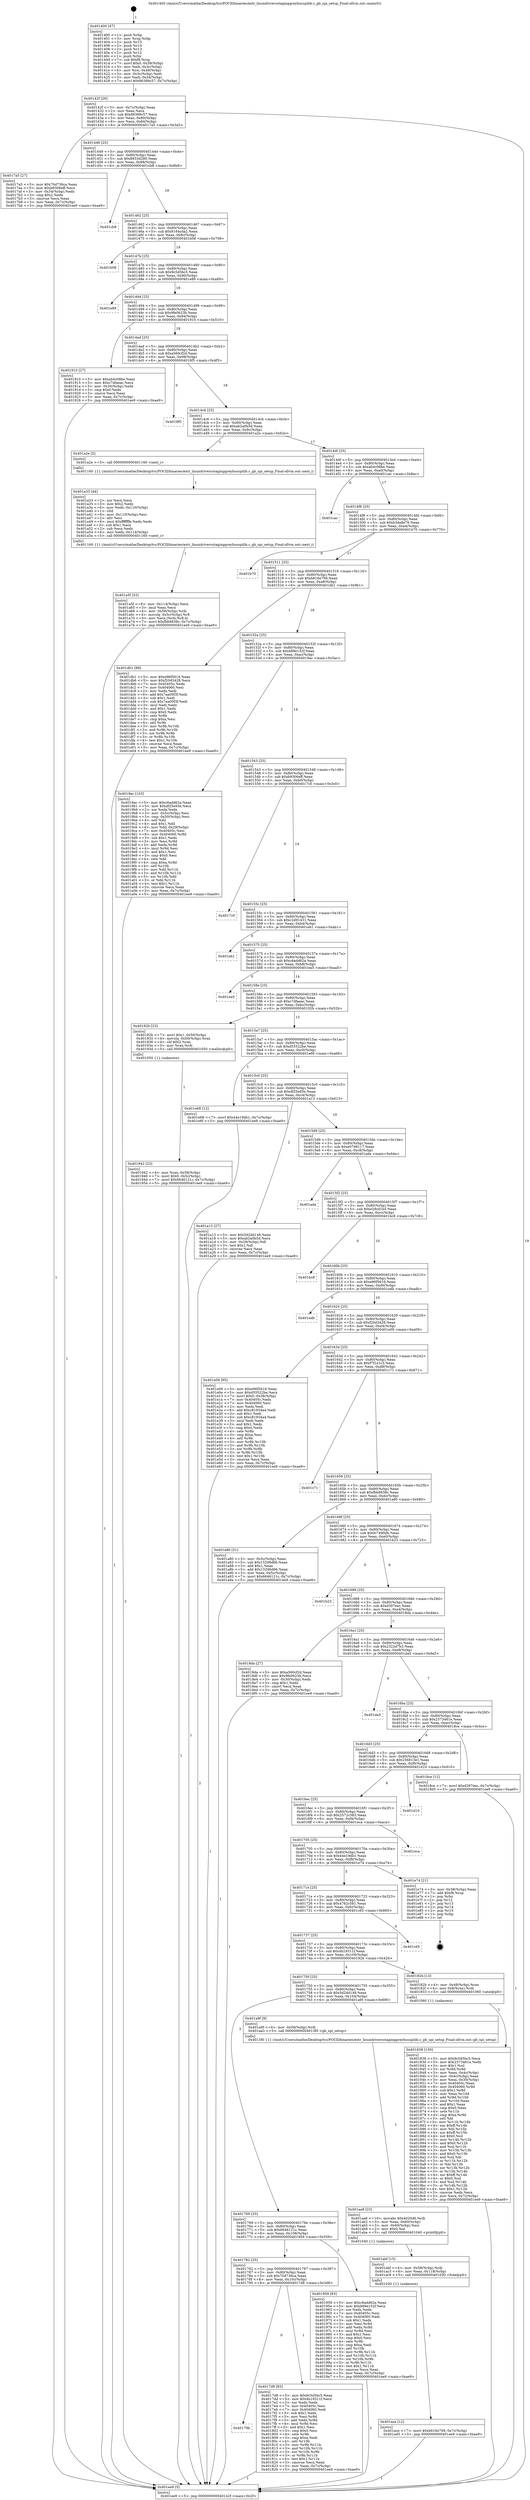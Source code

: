 digraph "0x401400" {
  label = "0x401400 (/mnt/c/Users/mathe/Desktop/tcc/POCII/binaries/extr_linuxdriversstaginggreybusspilib.c_gb_spi_setup_Final-ollvm.out::main(0))"
  labelloc = "t"
  node[shape=record]

  Entry [label="",width=0.3,height=0.3,shape=circle,fillcolor=black,style=filled]
  "0x40142f" [label="{
     0x40142f [26]\l
     | [instrs]\l
     &nbsp;&nbsp;0x40142f \<+3\>: mov -0x7c(%rbp),%eax\l
     &nbsp;&nbsp;0x401432 \<+2\>: mov %eax,%ecx\l
     &nbsp;&nbsp;0x401434 \<+6\>: sub $0x86389c57,%ecx\l
     &nbsp;&nbsp;0x40143a \<+3\>: mov %eax,-0x80(%rbp)\l
     &nbsp;&nbsp;0x40143d \<+6\>: mov %ecx,-0x84(%rbp)\l
     &nbsp;&nbsp;0x401443 \<+6\>: je 00000000004017a5 \<main+0x3a5\>\l
  }"]
  "0x4017a5" [label="{
     0x4017a5 [27]\l
     | [instrs]\l
     &nbsp;&nbsp;0x4017a5 \<+5\>: mov $0x70d736ca,%eax\l
     &nbsp;&nbsp;0x4017aa \<+5\>: mov $0xb9306eff,%ecx\l
     &nbsp;&nbsp;0x4017af \<+3\>: mov -0x34(%rbp),%edx\l
     &nbsp;&nbsp;0x4017b2 \<+3\>: cmp $0x2,%edx\l
     &nbsp;&nbsp;0x4017b5 \<+3\>: cmovne %ecx,%eax\l
     &nbsp;&nbsp;0x4017b8 \<+3\>: mov %eax,-0x7c(%rbp)\l
     &nbsp;&nbsp;0x4017bb \<+5\>: jmp 0000000000401ee9 \<main+0xae9\>\l
  }"]
  "0x401449" [label="{
     0x401449 [25]\l
     | [instrs]\l
     &nbsp;&nbsp;0x401449 \<+5\>: jmp 000000000040144e \<main+0x4e\>\l
     &nbsp;&nbsp;0x40144e \<+3\>: mov -0x80(%rbp),%eax\l
     &nbsp;&nbsp;0x401451 \<+5\>: sub $0x8933d280,%eax\l
     &nbsp;&nbsp;0x401456 \<+6\>: mov %eax,-0x88(%rbp)\l
     &nbsp;&nbsp;0x40145c \<+6\>: je 0000000000401cb8 \<main+0x8b8\>\l
  }"]
  "0x401ee9" [label="{
     0x401ee9 [5]\l
     | [instrs]\l
     &nbsp;&nbsp;0x401ee9 \<+5\>: jmp 000000000040142f \<main+0x2f\>\l
  }"]
  "0x401400" [label="{
     0x401400 [47]\l
     | [instrs]\l
     &nbsp;&nbsp;0x401400 \<+1\>: push %rbp\l
     &nbsp;&nbsp;0x401401 \<+3\>: mov %rsp,%rbp\l
     &nbsp;&nbsp;0x401404 \<+2\>: push %r15\l
     &nbsp;&nbsp;0x401406 \<+2\>: push %r14\l
     &nbsp;&nbsp;0x401408 \<+2\>: push %r13\l
     &nbsp;&nbsp;0x40140a \<+2\>: push %r12\l
     &nbsp;&nbsp;0x40140c \<+1\>: push %rbx\l
     &nbsp;&nbsp;0x40140d \<+7\>: sub $0xf8,%rsp\l
     &nbsp;&nbsp;0x401414 \<+7\>: movl $0x0,-0x38(%rbp)\l
     &nbsp;&nbsp;0x40141b \<+3\>: mov %edi,-0x3c(%rbp)\l
     &nbsp;&nbsp;0x40141e \<+4\>: mov %rsi,-0x48(%rbp)\l
     &nbsp;&nbsp;0x401422 \<+3\>: mov -0x3c(%rbp),%edi\l
     &nbsp;&nbsp;0x401425 \<+3\>: mov %edi,-0x34(%rbp)\l
     &nbsp;&nbsp;0x401428 \<+7\>: movl $0x86389c57,-0x7c(%rbp)\l
  }"]
  Exit [label="",width=0.3,height=0.3,shape=circle,fillcolor=black,style=filled,peripheries=2]
  "0x401cb8" [label="{
     0x401cb8\l
  }", style=dashed]
  "0x401462" [label="{
     0x401462 [25]\l
     | [instrs]\l
     &nbsp;&nbsp;0x401462 \<+5\>: jmp 0000000000401467 \<main+0x67\>\l
     &nbsp;&nbsp;0x401467 \<+3\>: mov -0x80(%rbp),%eax\l
     &nbsp;&nbsp;0x40146a \<+5\>: sub $0x9164cda2,%eax\l
     &nbsp;&nbsp;0x40146f \<+6\>: mov %eax,-0x8c(%rbp)\l
     &nbsp;&nbsp;0x401475 \<+6\>: je 0000000000401b08 \<main+0x708\>\l
  }"]
  "0x401ace" [label="{
     0x401ace [12]\l
     | [instrs]\l
     &nbsp;&nbsp;0x401ace \<+7\>: movl $0xb616e799,-0x7c(%rbp)\l
     &nbsp;&nbsp;0x401ad5 \<+5\>: jmp 0000000000401ee9 \<main+0xae9\>\l
  }"]
  "0x401b08" [label="{
     0x401b08\l
  }", style=dashed]
  "0x40147b" [label="{
     0x40147b [25]\l
     | [instrs]\l
     &nbsp;&nbsp;0x40147b \<+5\>: jmp 0000000000401480 \<main+0x80\>\l
     &nbsp;&nbsp;0x401480 \<+3\>: mov -0x80(%rbp),%eax\l
     &nbsp;&nbsp;0x401483 \<+5\>: sub $0x9c5d5bc5,%eax\l
     &nbsp;&nbsp;0x401488 \<+6\>: mov %eax,-0x90(%rbp)\l
     &nbsp;&nbsp;0x40148e \<+6\>: je 0000000000401e89 \<main+0xa89\>\l
  }"]
  "0x401abf" [label="{
     0x401abf [15]\l
     | [instrs]\l
     &nbsp;&nbsp;0x401abf \<+4\>: mov -0x58(%rbp),%rdi\l
     &nbsp;&nbsp;0x401ac3 \<+6\>: mov %eax,-0x118(%rbp)\l
     &nbsp;&nbsp;0x401ac9 \<+5\>: call 0000000000401030 \<free@plt\>\l
     | [calls]\l
     &nbsp;&nbsp;0x401030 \{1\} (unknown)\l
  }"]
  "0x401e89" [label="{
     0x401e89\l
  }", style=dashed]
  "0x401494" [label="{
     0x401494 [25]\l
     | [instrs]\l
     &nbsp;&nbsp;0x401494 \<+5\>: jmp 0000000000401499 \<main+0x99\>\l
     &nbsp;&nbsp;0x401499 \<+3\>: mov -0x80(%rbp),%eax\l
     &nbsp;&nbsp;0x40149c \<+5\>: sub $0x9fe0623b,%eax\l
     &nbsp;&nbsp;0x4014a1 \<+6\>: mov %eax,-0x94(%rbp)\l
     &nbsp;&nbsp;0x4014a7 \<+6\>: je 0000000000401910 \<main+0x510\>\l
  }"]
  "0x401aa8" [label="{
     0x401aa8 [23]\l
     | [instrs]\l
     &nbsp;&nbsp;0x401aa8 \<+10\>: movabs $0x4020d6,%rdi\l
     &nbsp;&nbsp;0x401ab2 \<+3\>: mov %eax,-0x60(%rbp)\l
     &nbsp;&nbsp;0x401ab5 \<+3\>: mov -0x60(%rbp),%esi\l
     &nbsp;&nbsp;0x401ab8 \<+2\>: mov $0x0,%al\l
     &nbsp;&nbsp;0x401aba \<+5\>: call 0000000000401040 \<printf@plt\>\l
     | [calls]\l
     &nbsp;&nbsp;0x401040 \{1\} (unknown)\l
  }"]
  "0x401910" [label="{
     0x401910 [27]\l
     | [instrs]\l
     &nbsp;&nbsp;0x401910 \<+5\>: mov $0xab4c08be,%eax\l
     &nbsp;&nbsp;0x401915 \<+5\>: mov $0xc7dfaeac,%ecx\l
     &nbsp;&nbsp;0x40191a \<+3\>: mov -0x30(%rbp),%edx\l
     &nbsp;&nbsp;0x40191d \<+3\>: cmp $0x0,%edx\l
     &nbsp;&nbsp;0x401920 \<+3\>: cmove %ecx,%eax\l
     &nbsp;&nbsp;0x401923 \<+3\>: mov %eax,-0x7c(%rbp)\l
     &nbsp;&nbsp;0x401926 \<+5\>: jmp 0000000000401ee9 \<main+0xae9\>\l
  }"]
  "0x4014ad" [label="{
     0x4014ad [25]\l
     | [instrs]\l
     &nbsp;&nbsp;0x4014ad \<+5\>: jmp 00000000004014b2 \<main+0xb2\>\l
     &nbsp;&nbsp;0x4014b2 \<+3\>: mov -0x80(%rbp),%eax\l
     &nbsp;&nbsp;0x4014b5 \<+5\>: sub $0xa560cf2d,%eax\l
     &nbsp;&nbsp;0x4014ba \<+6\>: mov %eax,-0x98(%rbp)\l
     &nbsp;&nbsp;0x4014c0 \<+6\>: je 00000000004018f5 \<main+0x4f5\>\l
  }"]
  "0x401a5f" [label="{
     0x401a5f [33]\l
     | [instrs]\l
     &nbsp;&nbsp;0x401a5f \<+6\>: mov -0x114(%rbp),%ecx\l
     &nbsp;&nbsp;0x401a65 \<+3\>: imul %eax,%ecx\l
     &nbsp;&nbsp;0x401a68 \<+4\>: mov -0x58(%rbp),%rdi\l
     &nbsp;&nbsp;0x401a6c \<+4\>: movslq -0x5c(%rbp),%r8\l
     &nbsp;&nbsp;0x401a70 \<+4\>: mov %ecx,(%rdi,%r8,4)\l
     &nbsp;&nbsp;0x401a74 \<+7\>: movl $0xfbb8838c,-0x7c(%rbp)\l
     &nbsp;&nbsp;0x401a7b \<+5\>: jmp 0000000000401ee9 \<main+0xae9\>\l
  }"]
  "0x4018f5" [label="{
     0x4018f5\l
  }", style=dashed]
  "0x4014c6" [label="{
     0x4014c6 [25]\l
     | [instrs]\l
     &nbsp;&nbsp;0x4014c6 \<+5\>: jmp 00000000004014cb \<main+0xcb\>\l
     &nbsp;&nbsp;0x4014cb \<+3\>: mov -0x80(%rbp),%eax\l
     &nbsp;&nbsp;0x4014ce \<+5\>: sub $0xab2a0b5d,%eax\l
     &nbsp;&nbsp;0x4014d3 \<+6\>: mov %eax,-0x9c(%rbp)\l
     &nbsp;&nbsp;0x4014d9 \<+6\>: je 0000000000401a2e \<main+0x62e\>\l
  }"]
  "0x401a33" [label="{
     0x401a33 [44]\l
     | [instrs]\l
     &nbsp;&nbsp;0x401a33 \<+2\>: xor %ecx,%ecx\l
     &nbsp;&nbsp;0x401a35 \<+5\>: mov $0x2,%edx\l
     &nbsp;&nbsp;0x401a3a \<+6\>: mov %edx,-0x110(%rbp)\l
     &nbsp;&nbsp;0x401a40 \<+1\>: cltd\l
     &nbsp;&nbsp;0x401a41 \<+6\>: mov -0x110(%rbp),%esi\l
     &nbsp;&nbsp;0x401a47 \<+2\>: idiv %esi\l
     &nbsp;&nbsp;0x401a49 \<+6\>: imul $0xfffffffe,%edx,%edx\l
     &nbsp;&nbsp;0x401a4f \<+3\>: sub $0x1,%ecx\l
     &nbsp;&nbsp;0x401a52 \<+2\>: sub %ecx,%edx\l
     &nbsp;&nbsp;0x401a54 \<+6\>: mov %edx,-0x114(%rbp)\l
     &nbsp;&nbsp;0x401a5a \<+5\>: call 0000000000401160 \<next_i\>\l
     | [calls]\l
     &nbsp;&nbsp;0x401160 \{1\} (/mnt/c/Users/mathe/Desktop/tcc/POCII/binaries/extr_linuxdriversstaginggreybusspilib.c_gb_spi_setup_Final-ollvm.out::next_i)\l
  }"]
  "0x401a2e" [label="{
     0x401a2e [5]\l
     | [instrs]\l
     &nbsp;&nbsp;0x401a2e \<+5\>: call 0000000000401160 \<next_i\>\l
     | [calls]\l
     &nbsp;&nbsp;0x401160 \{1\} (/mnt/c/Users/mathe/Desktop/tcc/POCII/binaries/extr_linuxdriversstaginggreybusspilib.c_gb_spi_setup_Final-ollvm.out::next_i)\l
  }"]
  "0x4014df" [label="{
     0x4014df [25]\l
     | [instrs]\l
     &nbsp;&nbsp;0x4014df \<+5\>: jmp 00000000004014e4 \<main+0xe4\>\l
     &nbsp;&nbsp;0x4014e4 \<+3\>: mov -0x80(%rbp),%eax\l
     &nbsp;&nbsp;0x4014e7 \<+5\>: sub $0xab4c08be,%eax\l
     &nbsp;&nbsp;0x4014ec \<+6\>: mov %eax,-0xa0(%rbp)\l
     &nbsp;&nbsp;0x4014f2 \<+6\>: je 0000000000401cac \<main+0x8ac\>\l
  }"]
  "0x401942" [label="{
     0x401942 [23]\l
     | [instrs]\l
     &nbsp;&nbsp;0x401942 \<+4\>: mov %rax,-0x58(%rbp)\l
     &nbsp;&nbsp;0x401946 \<+7\>: movl $0x0,-0x5c(%rbp)\l
     &nbsp;&nbsp;0x40194d \<+7\>: movl $0x6646121c,-0x7c(%rbp)\l
     &nbsp;&nbsp;0x401954 \<+5\>: jmp 0000000000401ee9 \<main+0xae9\>\l
  }"]
  "0x401cac" [label="{
     0x401cac\l
  }", style=dashed]
  "0x4014f8" [label="{
     0x4014f8 [25]\l
     | [instrs]\l
     &nbsp;&nbsp;0x4014f8 \<+5\>: jmp 00000000004014fd \<main+0xfd\>\l
     &nbsp;&nbsp;0x4014fd \<+3\>: mov -0x80(%rbp),%eax\l
     &nbsp;&nbsp;0x401500 \<+5\>: sub $0xb3da8e76,%eax\l
     &nbsp;&nbsp;0x401505 \<+6\>: mov %eax,-0xa4(%rbp)\l
     &nbsp;&nbsp;0x40150b \<+6\>: je 0000000000401b70 \<main+0x770\>\l
  }"]
  "0x401838" [label="{
     0x401838 [150]\l
     | [instrs]\l
     &nbsp;&nbsp;0x401838 \<+5\>: mov $0x9c5d5bc5,%ecx\l
     &nbsp;&nbsp;0x40183d \<+5\>: mov $0x2373461e,%edx\l
     &nbsp;&nbsp;0x401842 \<+3\>: mov $0x1,%sil\l
     &nbsp;&nbsp;0x401845 \<+3\>: xor %r8d,%r8d\l
     &nbsp;&nbsp;0x401848 \<+3\>: mov %eax,-0x4c(%rbp)\l
     &nbsp;&nbsp;0x40184b \<+3\>: mov -0x4c(%rbp),%eax\l
     &nbsp;&nbsp;0x40184e \<+3\>: mov %eax,-0x30(%rbp)\l
     &nbsp;&nbsp;0x401851 \<+7\>: mov 0x40405c,%eax\l
     &nbsp;&nbsp;0x401858 \<+8\>: mov 0x404060,%r9d\l
     &nbsp;&nbsp;0x401860 \<+4\>: sub $0x1,%r8d\l
     &nbsp;&nbsp;0x401864 \<+3\>: mov %eax,%r10d\l
     &nbsp;&nbsp;0x401867 \<+3\>: add %r8d,%r10d\l
     &nbsp;&nbsp;0x40186a \<+4\>: imul %r10d,%eax\l
     &nbsp;&nbsp;0x40186e \<+3\>: and $0x1,%eax\l
     &nbsp;&nbsp;0x401871 \<+3\>: cmp $0x0,%eax\l
     &nbsp;&nbsp;0x401874 \<+4\>: sete %r11b\l
     &nbsp;&nbsp;0x401878 \<+4\>: cmp $0xa,%r9d\l
     &nbsp;&nbsp;0x40187c \<+3\>: setl %bl\l
     &nbsp;&nbsp;0x40187f \<+3\>: mov %r11b,%r14b\l
     &nbsp;&nbsp;0x401882 \<+4\>: xor $0xff,%r14b\l
     &nbsp;&nbsp;0x401886 \<+3\>: mov %bl,%r15b\l
     &nbsp;&nbsp;0x401889 \<+4\>: xor $0xff,%r15b\l
     &nbsp;&nbsp;0x40188d \<+4\>: xor $0x0,%sil\l
     &nbsp;&nbsp;0x401891 \<+3\>: mov %r14b,%r12b\l
     &nbsp;&nbsp;0x401894 \<+4\>: and $0x0,%r12b\l
     &nbsp;&nbsp;0x401898 \<+3\>: and %sil,%r11b\l
     &nbsp;&nbsp;0x40189b \<+3\>: mov %r15b,%r13b\l
     &nbsp;&nbsp;0x40189e \<+4\>: and $0x0,%r13b\l
     &nbsp;&nbsp;0x4018a2 \<+3\>: and %sil,%bl\l
     &nbsp;&nbsp;0x4018a5 \<+3\>: or %r11b,%r12b\l
     &nbsp;&nbsp;0x4018a8 \<+3\>: or %bl,%r13b\l
     &nbsp;&nbsp;0x4018ab \<+3\>: xor %r13b,%r12b\l
     &nbsp;&nbsp;0x4018ae \<+3\>: or %r15b,%r14b\l
     &nbsp;&nbsp;0x4018b1 \<+4\>: xor $0xff,%r14b\l
     &nbsp;&nbsp;0x4018b5 \<+4\>: or $0x0,%sil\l
     &nbsp;&nbsp;0x4018b9 \<+3\>: and %sil,%r14b\l
     &nbsp;&nbsp;0x4018bc \<+3\>: or %r14b,%r12b\l
     &nbsp;&nbsp;0x4018bf \<+4\>: test $0x1,%r12b\l
     &nbsp;&nbsp;0x4018c3 \<+3\>: cmovne %edx,%ecx\l
     &nbsp;&nbsp;0x4018c6 \<+3\>: mov %ecx,-0x7c(%rbp)\l
     &nbsp;&nbsp;0x4018c9 \<+5\>: jmp 0000000000401ee9 \<main+0xae9\>\l
  }"]
  "0x401b70" [label="{
     0x401b70\l
  }", style=dashed]
  "0x401511" [label="{
     0x401511 [25]\l
     | [instrs]\l
     &nbsp;&nbsp;0x401511 \<+5\>: jmp 0000000000401516 \<main+0x116\>\l
     &nbsp;&nbsp;0x401516 \<+3\>: mov -0x80(%rbp),%eax\l
     &nbsp;&nbsp;0x401519 \<+5\>: sub $0xb616e799,%eax\l
     &nbsp;&nbsp;0x40151e \<+6\>: mov %eax,-0xa8(%rbp)\l
     &nbsp;&nbsp;0x401524 \<+6\>: je 0000000000401db1 \<main+0x9b1\>\l
  }"]
  "0x40179b" [label="{
     0x40179b\l
  }", style=dashed]
  "0x401db1" [label="{
     0x401db1 [88]\l
     | [instrs]\l
     &nbsp;&nbsp;0x401db1 \<+5\>: mov $0xe96f5616,%eax\l
     &nbsp;&nbsp;0x401db6 \<+5\>: mov $0xf20d3428,%ecx\l
     &nbsp;&nbsp;0x401dbb \<+7\>: mov 0x40405c,%edx\l
     &nbsp;&nbsp;0x401dc2 \<+7\>: mov 0x404060,%esi\l
     &nbsp;&nbsp;0x401dc9 \<+2\>: mov %edx,%edi\l
     &nbsp;&nbsp;0x401dcb \<+6\>: add $0x7aa00f3f,%edi\l
     &nbsp;&nbsp;0x401dd1 \<+3\>: sub $0x1,%edi\l
     &nbsp;&nbsp;0x401dd4 \<+6\>: sub $0x7aa00f3f,%edi\l
     &nbsp;&nbsp;0x401dda \<+3\>: imul %edi,%edx\l
     &nbsp;&nbsp;0x401ddd \<+3\>: and $0x1,%edx\l
     &nbsp;&nbsp;0x401de0 \<+3\>: cmp $0x0,%edx\l
     &nbsp;&nbsp;0x401de3 \<+4\>: sete %r8b\l
     &nbsp;&nbsp;0x401de7 \<+3\>: cmp $0xa,%esi\l
     &nbsp;&nbsp;0x401dea \<+4\>: setl %r9b\l
     &nbsp;&nbsp;0x401dee \<+3\>: mov %r8b,%r10b\l
     &nbsp;&nbsp;0x401df1 \<+3\>: and %r9b,%r10b\l
     &nbsp;&nbsp;0x401df4 \<+3\>: xor %r9b,%r8b\l
     &nbsp;&nbsp;0x401df7 \<+3\>: or %r8b,%r10b\l
     &nbsp;&nbsp;0x401dfa \<+4\>: test $0x1,%r10b\l
     &nbsp;&nbsp;0x401dfe \<+3\>: cmovne %ecx,%eax\l
     &nbsp;&nbsp;0x401e01 \<+3\>: mov %eax,-0x7c(%rbp)\l
     &nbsp;&nbsp;0x401e04 \<+5\>: jmp 0000000000401ee9 \<main+0xae9\>\l
  }"]
  "0x40152a" [label="{
     0x40152a [25]\l
     | [instrs]\l
     &nbsp;&nbsp;0x40152a \<+5\>: jmp 000000000040152f \<main+0x12f\>\l
     &nbsp;&nbsp;0x40152f \<+3\>: mov -0x80(%rbp),%eax\l
     &nbsp;&nbsp;0x401532 \<+5\>: sub $0xb89e152f,%eax\l
     &nbsp;&nbsp;0x401537 \<+6\>: mov %eax,-0xac(%rbp)\l
     &nbsp;&nbsp;0x40153d \<+6\>: je 00000000004019ac \<main+0x5ac\>\l
  }"]
  "0x4017d8" [label="{
     0x4017d8 [83]\l
     | [instrs]\l
     &nbsp;&nbsp;0x4017d8 \<+5\>: mov $0x9c5d5bc5,%eax\l
     &nbsp;&nbsp;0x4017dd \<+5\>: mov $0x4b19311f,%ecx\l
     &nbsp;&nbsp;0x4017e2 \<+2\>: xor %edx,%edx\l
     &nbsp;&nbsp;0x4017e4 \<+7\>: mov 0x40405c,%esi\l
     &nbsp;&nbsp;0x4017eb \<+7\>: mov 0x404060,%edi\l
     &nbsp;&nbsp;0x4017f2 \<+3\>: sub $0x1,%edx\l
     &nbsp;&nbsp;0x4017f5 \<+3\>: mov %esi,%r8d\l
     &nbsp;&nbsp;0x4017f8 \<+3\>: add %edx,%r8d\l
     &nbsp;&nbsp;0x4017fb \<+4\>: imul %r8d,%esi\l
     &nbsp;&nbsp;0x4017ff \<+3\>: and $0x1,%esi\l
     &nbsp;&nbsp;0x401802 \<+3\>: cmp $0x0,%esi\l
     &nbsp;&nbsp;0x401805 \<+4\>: sete %r9b\l
     &nbsp;&nbsp;0x401809 \<+3\>: cmp $0xa,%edi\l
     &nbsp;&nbsp;0x40180c \<+4\>: setl %r10b\l
     &nbsp;&nbsp;0x401810 \<+3\>: mov %r9b,%r11b\l
     &nbsp;&nbsp;0x401813 \<+3\>: and %r10b,%r11b\l
     &nbsp;&nbsp;0x401816 \<+3\>: xor %r10b,%r9b\l
     &nbsp;&nbsp;0x401819 \<+3\>: or %r9b,%r11b\l
     &nbsp;&nbsp;0x40181c \<+4\>: test $0x1,%r11b\l
     &nbsp;&nbsp;0x401820 \<+3\>: cmovne %ecx,%eax\l
     &nbsp;&nbsp;0x401823 \<+3\>: mov %eax,-0x7c(%rbp)\l
     &nbsp;&nbsp;0x401826 \<+5\>: jmp 0000000000401ee9 \<main+0xae9\>\l
  }"]
  "0x4019ac" [label="{
     0x4019ac [103]\l
     | [instrs]\l
     &nbsp;&nbsp;0x4019ac \<+5\>: mov $0xc6add62a,%eax\l
     &nbsp;&nbsp;0x4019b1 \<+5\>: mov $0xdf25e93e,%ecx\l
     &nbsp;&nbsp;0x4019b6 \<+2\>: xor %edx,%edx\l
     &nbsp;&nbsp;0x4019b8 \<+3\>: mov -0x5c(%rbp),%esi\l
     &nbsp;&nbsp;0x4019bb \<+3\>: cmp -0x50(%rbp),%esi\l
     &nbsp;&nbsp;0x4019be \<+4\>: setl %dil\l
     &nbsp;&nbsp;0x4019c2 \<+4\>: and $0x1,%dil\l
     &nbsp;&nbsp;0x4019c6 \<+4\>: mov %dil,-0x29(%rbp)\l
     &nbsp;&nbsp;0x4019ca \<+7\>: mov 0x40405c,%esi\l
     &nbsp;&nbsp;0x4019d1 \<+8\>: mov 0x404060,%r8d\l
     &nbsp;&nbsp;0x4019d9 \<+3\>: sub $0x1,%edx\l
     &nbsp;&nbsp;0x4019dc \<+3\>: mov %esi,%r9d\l
     &nbsp;&nbsp;0x4019df \<+3\>: add %edx,%r9d\l
     &nbsp;&nbsp;0x4019e2 \<+4\>: imul %r9d,%esi\l
     &nbsp;&nbsp;0x4019e6 \<+3\>: and $0x1,%esi\l
     &nbsp;&nbsp;0x4019e9 \<+3\>: cmp $0x0,%esi\l
     &nbsp;&nbsp;0x4019ec \<+4\>: sete %dil\l
     &nbsp;&nbsp;0x4019f0 \<+4\>: cmp $0xa,%r8d\l
     &nbsp;&nbsp;0x4019f4 \<+4\>: setl %r10b\l
     &nbsp;&nbsp;0x4019f8 \<+3\>: mov %dil,%r11b\l
     &nbsp;&nbsp;0x4019fb \<+3\>: and %r10b,%r11b\l
     &nbsp;&nbsp;0x4019fe \<+3\>: xor %r10b,%dil\l
     &nbsp;&nbsp;0x401a01 \<+3\>: or %dil,%r11b\l
     &nbsp;&nbsp;0x401a04 \<+4\>: test $0x1,%r11b\l
     &nbsp;&nbsp;0x401a08 \<+3\>: cmovne %ecx,%eax\l
     &nbsp;&nbsp;0x401a0b \<+3\>: mov %eax,-0x7c(%rbp)\l
     &nbsp;&nbsp;0x401a0e \<+5\>: jmp 0000000000401ee9 \<main+0xae9\>\l
  }"]
  "0x401543" [label="{
     0x401543 [25]\l
     | [instrs]\l
     &nbsp;&nbsp;0x401543 \<+5\>: jmp 0000000000401548 \<main+0x148\>\l
     &nbsp;&nbsp;0x401548 \<+3\>: mov -0x80(%rbp),%eax\l
     &nbsp;&nbsp;0x40154b \<+5\>: sub $0xb9306eff,%eax\l
     &nbsp;&nbsp;0x401550 \<+6\>: mov %eax,-0xb0(%rbp)\l
     &nbsp;&nbsp;0x401556 \<+6\>: je 00000000004017c0 \<main+0x3c0\>\l
  }"]
  "0x401782" [label="{
     0x401782 [25]\l
     | [instrs]\l
     &nbsp;&nbsp;0x401782 \<+5\>: jmp 0000000000401787 \<main+0x387\>\l
     &nbsp;&nbsp;0x401787 \<+3\>: mov -0x80(%rbp),%eax\l
     &nbsp;&nbsp;0x40178a \<+5\>: sub $0x70d736ca,%eax\l
     &nbsp;&nbsp;0x40178f \<+6\>: mov %eax,-0x10c(%rbp)\l
     &nbsp;&nbsp;0x401795 \<+6\>: je 00000000004017d8 \<main+0x3d8\>\l
  }"]
  "0x4017c0" [label="{
     0x4017c0\l
  }", style=dashed]
  "0x40155c" [label="{
     0x40155c [25]\l
     | [instrs]\l
     &nbsp;&nbsp;0x40155c \<+5\>: jmp 0000000000401561 \<main+0x161\>\l
     &nbsp;&nbsp;0x401561 \<+3\>: mov -0x80(%rbp),%eax\l
     &nbsp;&nbsp;0x401564 \<+5\>: sub $0xc2d91431,%eax\l
     &nbsp;&nbsp;0x401569 \<+6\>: mov %eax,-0xb4(%rbp)\l
     &nbsp;&nbsp;0x40156f \<+6\>: je 0000000000401eb1 \<main+0xab1\>\l
  }"]
  "0x401959" [label="{
     0x401959 [83]\l
     | [instrs]\l
     &nbsp;&nbsp;0x401959 \<+5\>: mov $0xc6add62a,%eax\l
     &nbsp;&nbsp;0x40195e \<+5\>: mov $0xb89e152f,%ecx\l
     &nbsp;&nbsp;0x401963 \<+2\>: xor %edx,%edx\l
     &nbsp;&nbsp;0x401965 \<+7\>: mov 0x40405c,%esi\l
     &nbsp;&nbsp;0x40196c \<+7\>: mov 0x404060,%edi\l
     &nbsp;&nbsp;0x401973 \<+3\>: sub $0x1,%edx\l
     &nbsp;&nbsp;0x401976 \<+3\>: mov %esi,%r8d\l
     &nbsp;&nbsp;0x401979 \<+3\>: add %edx,%r8d\l
     &nbsp;&nbsp;0x40197c \<+4\>: imul %r8d,%esi\l
     &nbsp;&nbsp;0x401980 \<+3\>: and $0x1,%esi\l
     &nbsp;&nbsp;0x401983 \<+3\>: cmp $0x0,%esi\l
     &nbsp;&nbsp;0x401986 \<+4\>: sete %r9b\l
     &nbsp;&nbsp;0x40198a \<+3\>: cmp $0xa,%edi\l
     &nbsp;&nbsp;0x40198d \<+4\>: setl %r10b\l
     &nbsp;&nbsp;0x401991 \<+3\>: mov %r9b,%r11b\l
     &nbsp;&nbsp;0x401994 \<+3\>: and %r10b,%r11b\l
     &nbsp;&nbsp;0x401997 \<+3\>: xor %r10b,%r9b\l
     &nbsp;&nbsp;0x40199a \<+3\>: or %r9b,%r11b\l
     &nbsp;&nbsp;0x40199d \<+4\>: test $0x1,%r11b\l
     &nbsp;&nbsp;0x4019a1 \<+3\>: cmovne %ecx,%eax\l
     &nbsp;&nbsp;0x4019a4 \<+3\>: mov %eax,-0x7c(%rbp)\l
     &nbsp;&nbsp;0x4019a7 \<+5\>: jmp 0000000000401ee9 \<main+0xae9\>\l
  }"]
  "0x401eb1" [label="{
     0x401eb1\l
  }", style=dashed]
  "0x401575" [label="{
     0x401575 [25]\l
     | [instrs]\l
     &nbsp;&nbsp;0x401575 \<+5\>: jmp 000000000040157a \<main+0x17a\>\l
     &nbsp;&nbsp;0x40157a \<+3\>: mov -0x80(%rbp),%eax\l
     &nbsp;&nbsp;0x40157d \<+5\>: sub $0xc6add62a,%eax\l
     &nbsp;&nbsp;0x401582 \<+6\>: mov %eax,-0xb8(%rbp)\l
     &nbsp;&nbsp;0x401588 \<+6\>: je 0000000000401ea5 \<main+0xaa5\>\l
  }"]
  "0x401769" [label="{
     0x401769 [25]\l
     | [instrs]\l
     &nbsp;&nbsp;0x401769 \<+5\>: jmp 000000000040176e \<main+0x36e\>\l
     &nbsp;&nbsp;0x40176e \<+3\>: mov -0x80(%rbp),%eax\l
     &nbsp;&nbsp;0x401771 \<+5\>: sub $0x6646121c,%eax\l
     &nbsp;&nbsp;0x401776 \<+6\>: mov %eax,-0x108(%rbp)\l
     &nbsp;&nbsp;0x40177c \<+6\>: je 0000000000401959 \<main+0x559\>\l
  }"]
  "0x401ea5" [label="{
     0x401ea5\l
  }", style=dashed]
  "0x40158e" [label="{
     0x40158e [25]\l
     | [instrs]\l
     &nbsp;&nbsp;0x40158e \<+5\>: jmp 0000000000401593 \<main+0x193\>\l
     &nbsp;&nbsp;0x401593 \<+3\>: mov -0x80(%rbp),%eax\l
     &nbsp;&nbsp;0x401596 \<+5\>: sub $0xc7dfaeac,%eax\l
     &nbsp;&nbsp;0x40159b \<+6\>: mov %eax,-0xbc(%rbp)\l
     &nbsp;&nbsp;0x4015a1 \<+6\>: je 000000000040192b \<main+0x52b\>\l
  }"]
  "0x401a9f" [label="{
     0x401a9f [9]\l
     | [instrs]\l
     &nbsp;&nbsp;0x401a9f \<+4\>: mov -0x58(%rbp),%rdi\l
     &nbsp;&nbsp;0x401aa3 \<+5\>: call 00000000004013f0 \<gb_spi_setup\>\l
     | [calls]\l
     &nbsp;&nbsp;0x4013f0 \{1\} (/mnt/c/Users/mathe/Desktop/tcc/POCII/binaries/extr_linuxdriversstaginggreybusspilib.c_gb_spi_setup_Final-ollvm.out::gb_spi_setup)\l
  }"]
  "0x40192b" [label="{
     0x40192b [23]\l
     | [instrs]\l
     &nbsp;&nbsp;0x40192b \<+7\>: movl $0x1,-0x50(%rbp)\l
     &nbsp;&nbsp;0x401932 \<+4\>: movslq -0x50(%rbp),%rax\l
     &nbsp;&nbsp;0x401936 \<+4\>: shl $0x2,%rax\l
     &nbsp;&nbsp;0x40193a \<+3\>: mov %rax,%rdi\l
     &nbsp;&nbsp;0x40193d \<+5\>: call 0000000000401050 \<malloc@plt\>\l
     | [calls]\l
     &nbsp;&nbsp;0x401050 \{1\} (unknown)\l
  }"]
  "0x4015a7" [label="{
     0x4015a7 [25]\l
     | [instrs]\l
     &nbsp;&nbsp;0x4015a7 \<+5\>: jmp 00000000004015ac \<main+0x1ac\>\l
     &nbsp;&nbsp;0x4015ac \<+3\>: mov -0x80(%rbp),%eax\l
     &nbsp;&nbsp;0x4015af \<+5\>: sub $0xd55522be,%eax\l
     &nbsp;&nbsp;0x4015b4 \<+6\>: mov %eax,-0xc0(%rbp)\l
     &nbsp;&nbsp;0x4015ba \<+6\>: je 0000000000401e68 \<main+0xa68\>\l
  }"]
  "0x401750" [label="{
     0x401750 [25]\l
     | [instrs]\l
     &nbsp;&nbsp;0x401750 \<+5\>: jmp 0000000000401755 \<main+0x355\>\l
     &nbsp;&nbsp;0x401755 \<+3\>: mov -0x80(%rbp),%eax\l
     &nbsp;&nbsp;0x401758 \<+5\>: sub $0x5d2dd148,%eax\l
     &nbsp;&nbsp;0x40175d \<+6\>: mov %eax,-0x104(%rbp)\l
     &nbsp;&nbsp;0x401763 \<+6\>: je 0000000000401a9f \<main+0x69f\>\l
  }"]
  "0x401e68" [label="{
     0x401e68 [12]\l
     | [instrs]\l
     &nbsp;&nbsp;0x401e68 \<+7\>: movl $0x44e19db1,-0x7c(%rbp)\l
     &nbsp;&nbsp;0x401e6f \<+5\>: jmp 0000000000401ee9 \<main+0xae9\>\l
  }"]
  "0x4015c0" [label="{
     0x4015c0 [25]\l
     | [instrs]\l
     &nbsp;&nbsp;0x4015c0 \<+5\>: jmp 00000000004015c5 \<main+0x1c5\>\l
     &nbsp;&nbsp;0x4015c5 \<+3\>: mov -0x80(%rbp),%eax\l
     &nbsp;&nbsp;0x4015c8 \<+5\>: sub $0xdf25e93e,%eax\l
     &nbsp;&nbsp;0x4015cd \<+6\>: mov %eax,-0xc4(%rbp)\l
     &nbsp;&nbsp;0x4015d3 \<+6\>: je 0000000000401a13 \<main+0x613\>\l
  }"]
  "0x40182b" [label="{
     0x40182b [13]\l
     | [instrs]\l
     &nbsp;&nbsp;0x40182b \<+4\>: mov -0x48(%rbp),%rax\l
     &nbsp;&nbsp;0x40182f \<+4\>: mov 0x8(%rax),%rdi\l
     &nbsp;&nbsp;0x401833 \<+5\>: call 0000000000401060 \<atoi@plt\>\l
     | [calls]\l
     &nbsp;&nbsp;0x401060 \{1\} (unknown)\l
  }"]
  "0x401a13" [label="{
     0x401a13 [27]\l
     | [instrs]\l
     &nbsp;&nbsp;0x401a13 \<+5\>: mov $0x5d2dd148,%eax\l
     &nbsp;&nbsp;0x401a18 \<+5\>: mov $0xab2a0b5d,%ecx\l
     &nbsp;&nbsp;0x401a1d \<+3\>: mov -0x29(%rbp),%dl\l
     &nbsp;&nbsp;0x401a20 \<+3\>: test $0x1,%dl\l
     &nbsp;&nbsp;0x401a23 \<+3\>: cmovne %ecx,%eax\l
     &nbsp;&nbsp;0x401a26 \<+3\>: mov %eax,-0x7c(%rbp)\l
     &nbsp;&nbsp;0x401a29 \<+5\>: jmp 0000000000401ee9 \<main+0xae9\>\l
  }"]
  "0x4015d9" [label="{
     0x4015d9 [25]\l
     | [instrs]\l
     &nbsp;&nbsp;0x4015d9 \<+5\>: jmp 00000000004015de \<main+0x1de\>\l
     &nbsp;&nbsp;0x4015de \<+3\>: mov -0x80(%rbp),%eax\l
     &nbsp;&nbsp;0x4015e1 \<+5\>: sub $0xe0798117,%eax\l
     &nbsp;&nbsp;0x4015e6 \<+6\>: mov %eax,-0xc8(%rbp)\l
     &nbsp;&nbsp;0x4015ec \<+6\>: je 0000000000401ada \<main+0x6da\>\l
  }"]
  "0x401737" [label="{
     0x401737 [25]\l
     | [instrs]\l
     &nbsp;&nbsp;0x401737 \<+5\>: jmp 000000000040173c \<main+0x33c\>\l
     &nbsp;&nbsp;0x40173c \<+3\>: mov -0x80(%rbp),%eax\l
     &nbsp;&nbsp;0x40173f \<+5\>: sub $0x4b19311f,%eax\l
     &nbsp;&nbsp;0x401744 \<+6\>: mov %eax,-0x100(%rbp)\l
     &nbsp;&nbsp;0x40174a \<+6\>: je 000000000040182b \<main+0x42b\>\l
  }"]
  "0x401ada" [label="{
     0x401ada\l
  }", style=dashed]
  "0x4015f2" [label="{
     0x4015f2 [25]\l
     | [instrs]\l
     &nbsp;&nbsp;0x4015f2 \<+5\>: jmp 00000000004015f7 \<main+0x1f7\>\l
     &nbsp;&nbsp;0x4015f7 \<+3\>: mov -0x80(%rbp),%eax\l
     &nbsp;&nbsp;0x4015fa \<+5\>: sub $0xe29cd1b5,%eax\l
     &nbsp;&nbsp;0x4015ff \<+6\>: mov %eax,-0xcc(%rbp)\l
     &nbsp;&nbsp;0x401605 \<+6\>: je 0000000000401bc8 \<main+0x7c8\>\l
  }"]
  "0x401c65" [label="{
     0x401c65\l
  }", style=dashed]
  "0x401bc8" [label="{
     0x401bc8\l
  }", style=dashed]
  "0x40160b" [label="{
     0x40160b [25]\l
     | [instrs]\l
     &nbsp;&nbsp;0x40160b \<+5\>: jmp 0000000000401610 \<main+0x210\>\l
     &nbsp;&nbsp;0x401610 \<+3\>: mov -0x80(%rbp),%eax\l
     &nbsp;&nbsp;0x401613 \<+5\>: sub $0xe96f5616,%eax\l
     &nbsp;&nbsp;0x401618 \<+6\>: mov %eax,-0xd0(%rbp)\l
     &nbsp;&nbsp;0x40161e \<+6\>: je 0000000000401edb \<main+0xadb\>\l
  }"]
  "0x40171e" [label="{
     0x40171e [25]\l
     | [instrs]\l
     &nbsp;&nbsp;0x40171e \<+5\>: jmp 0000000000401723 \<main+0x323\>\l
     &nbsp;&nbsp;0x401723 \<+3\>: mov -0x80(%rbp),%eax\l
     &nbsp;&nbsp;0x401726 \<+5\>: sub $0x4762c581,%eax\l
     &nbsp;&nbsp;0x40172b \<+6\>: mov %eax,-0xfc(%rbp)\l
     &nbsp;&nbsp;0x401731 \<+6\>: je 0000000000401c65 \<main+0x865\>\l
  }"]
  "0x401edb" [label="{
     0x401edb\l
  }", style=dashed]
  "0x401624" [label="{
     0x401624 [25]\l
     | [instrs]\l
     &nbsp;&nbsp;0x401624 \<+5\>: jmp 0000000000401629 \<main+0x229\>\l
     &nbsp;&nbsp;0x401629 \<+3\>: mov -0x80(%rbp),%eax\l
     &nbsp;&nbsp;0x40162c \<+5\>: sub $0xf20d3428,%eax\l
     &nbsp;&nbsp;0x401631 \<+6\>: mov %eax,-0xd4(%rbp)\l
     &nbsp;&nbsp;0x401637 \<+6\>: je 0000000000401e09 \<main+0xa09\>\l
  }"]
  "0x401e74" [label="{
     0x401e74 [21]\l
     | [instrs]\l
     &nbsp;&nbsp;0x401e74 \<+3\>: mov -0x38(%rbp),%eax\l
     &nbsp;&nbsp;0x401e77 \<+7\>: add $0xf8,%rsp\l
     &nbsp;&nbsp;0x401e7e \<+1\>: pop %rbx\l
     &nbsp;&nbsp;0x401e7f \<+2\>: pop %r12\l
     &nbsp;&nbsp;0x401e81 \<+2\>: pop %r13\l
     &nbsp;&nbsp;0x401e83 \<+2\>: pop %r14\l
     &nbsp;&nbsp;0x401e85 \<+2\>: pop %r15\l
     &nbsp;&nbsp;0x401e87 \<+1\>: pop %rbp\l
     &nbsp;&nbsp;0x401e88 \<+1\>: ret\l
  }"]
  "0x401e09" [label="{
     0x401e09 [95]\l
     | [instrs]\l
     &nbsp;&nbsp;0x401e09 \<+5\>: mov $0xe96f5616,%eax\l
     &nbsp;&nbsp;0x401e0e \<+5\>: mov $0xd55522be,%ecx\l
     &nbsp;&nbsp;0x401e13 \<+7\>: movl $0x0,-0x38(%rbp)\l
     &nbsp;&nbsp;0x401e1a \<+7\>: mov 0x40405c,%edx\l
     &nbsp;&nbsp;0x401e21 \<+7\>: mov 0x404060,%esi\l
     &nbsp;&nbsp;0x401e28 \<+2\>: mov %edx,%edi\l
     &nbsp;&nbsp;0x401e2a \<+6\>: add $0xc81934a4,%edi\l
     &nbsp;&nbsp;0x401e30 \<+3\>: sub $0x1,%edi\l
     &nbsp;&nbsp;0x401e33 \<+6\>: sub $0xc81934a4,%edi\l
     &nbsp;&nbsp;0x401e39 \<+3\>: imul %edi,%edx\l
     &nbsp;&nbsp;0x401e3c \<+3\>: and $0x1,%edx\l
     &nbsp;&nbsp;0x401e3f \<+3\>: cmp $0x0,%edx\l
     &nbsp;&nbsp;0x401e42 \<+4\>: sete %r8b\l
     &nbsp;&nbsp;0x401e46 \<+3\>: cmp $0xa,%esi\l
     &nbsp;&nbsp;0x401e49 \<+4\>: setl %r9b\l
     &nbsp;&nbsp;0x401e4d \<+3\>: mov %r8b,%r10b\l
     &nbsp;&nbsp;0x401e50 \<+3\>: and %r9b,%r10b\l
     &nbsp;&nbsp;0x401e53 \<+3\>: xor %r9b,%r8b\l
     &nbsp;&nbsp;0x401e56 \<+3\>: or %r8b,%r10b\l
     &nbsp;&nbsp;0x401e59 \<+4\>: test $0x1,%r10b\l
     &nbsp;&nbsp;0x401e5d \<+3\>: cmovne %ecx,%eax\l
     &nbsp;&nbsp;0x401e60 \<+3\>: mov %eax,-0x7c(%rbp)\l
     &nbsp;&nbsp;0x401e63 \<+5\>: jmp 0000000000401ee9 \<main+0xae9\>\l
  }"]
  "0x40163d" [label="{
     0x40163d [25]\l
     | [instrs]\l
     &nbsp;&nbsp;0x40163d \<+5\>: jmp 0000000000401642 \<main+0x242\>\l
     &nbsp;&nbsp;0x401642 \<+3\>: mov -0x80(%rbp),%eax\l
     &nbsp;&nbsp;0x401645 \<+5\>: sub $0xf7f1e1c3,%eax\l
     &nbsp;&nbsp;0x40164a \<+6\>: mov %eax,-0xd8(%rbp)\l
     &nbsp;&nbsp;0x401650 \<+6\>: je 0000000000401c71 \<main+0x871\>\l
  }"]
  "0x401705" [label="{
     0x401705 [25]\l
     | [instrs]\l
     &nbsp;&nbsp;0x401705 \<+5\>: jmp 000000000040170a \<main+0x30a\>\l
     &nbsp;&nbsp;0x40170a \<+3\>: mov -0x80(%rbp),%eax\l
     &nbsp;&nbsp;0x40170d \<+5\>: sub $0x44e19db1,%eax\l
     &nbsp;&nbsp;0x401712 \<+6\>: mov %eax,-0xf8(%rbp)\l
     &nbsp;&nbsp;0x401718 \<+6\>: je 0000000000401e74 \<main+0xa74\>\l
  }"]
  "0x401c71" [label="{
     0x401c71\l
  }", style=dashed]
  "0x401656" [label="{
     0x401656 [25]\l
     | [instrs]\l
     &nbsp;&nbsp;0x401656 \<+5\>: jmp 000000000040165b \<main+0x25b\>\l
     &nbsp;&nbsp;0x40165b \<+3\>: mov -0x80(%rbp),%eax\l
     &nbsp;&nbsp;0x40165e \<+5\>: sub $0xfbb8838c,%eax\l
     &nbsp;&nbsp;0x401663 \<+6\>: mov %eax,-0xdc(%rbp)\l
     &nbsp;&nbsp;0x401669 \<+6\>: je 0000000000401a80 \<main+0x680\>\l
  }"]
  "0x401eca" [label="{
     0x401eca\l
  }", style=dashed]
  "0x401a80" [label="{
     0x401a80 [31]\l
     | [instrs]\l
     &nbsp;&nbsp;0x401a80 \<+3\>: mov -0x5c(%rbp),%eax\l
     &nbsp;&nbsp;0x401a83 \<+5\>: sub $0x15206d66,%eax\l
     &nbsp;&nbsp;0x401a88 \<+3\>: add $0x1,%eax\l
     &nbsp;&nbsp;0x401a8b \<+5\>: add $0x15206d66,%eax\l
     &nbsp;&nbsp;0x401a90 \<+3\>: mov %eax,-0x5c(%rbp)\l
     &nbsp;&nbsp;0x401a93 \<+7\>: movl $0x6646121c,-0x7c(%rbp)\l
     &nbsp;&nbsp;0x401a9a \<+5\>: jmp 0000000000401ee9 \<main+0xae9\>\l
  }"]
  "0x40166f" [label="{
     0x40166f [25]\l
     | [instrs]\l
     &nbsp;&nbsp;0x40166f \<+5\>: jmp 0000000000401674 \<main+0x274\>\l
     &nbsp;&nbsp;0x401674 \<+3\>: mov -0x80(%rbp),%eax\l
     &nbsp;&nbsp;0x401677 \<+5\>: sub $0xfc7490db,%eax\l
     &nbsp;&nbsp;0x40167c \<+6\>: mov %eax,-0xe0(%rbp)\l
     &nbsp;&nbsp;0x401682 \<+6\>: je 0000000000401b23 \<main+0x723\>\l
  }"]
  "0x4016ec" [label="{
     0x4016ec [25]\l
     | [instrs]\l
     &nbsp;&nbsp;0x4016ec \<+5\>: jmp 00000000004016f1 \<main+0x2f1\>\l
     &nbsp;&nbsp;0x4016f1 \<+3\>: mov -0x80(%rbp),%eax\l
     &nbsp;&nbsp;0x4016f4 \<+5\>: sub $0x2572c383,%eax\l
     &nbsp;&nbsp;0x4016f9 \<+6\>: mov %eax,-0xf4(%rbp)\l
     &nbsp;&nbsp;0x4016ff \<+6\>: je 0000000000401eca \<main+0xaca\>\l
  }"]
  "0x401b23" [label="{
     0x401b23\l
  }", style=dashed]
  "0x401688" [label="{
     0x401688 [25]\l
     | [instrs]\l
     &nbsp;&nbsp;0x401688 \<+5\>: jmp 000000000040168d \<main+0x28d\>\l
     &nbsp;&nbsp;0x40168d \<+3\>: mov -0x80(%rbp),%eax\l
     &nbsp;&nbsp;0x401690 \<+5\>: sub $0xd397eec,%eax\l
     &nbsp;&nbsp;0x401695 \<+6\>: mov %eax,-0xe4(%rbp)\l
     &nbsp;&nbsp;0x40169b \<+6\>: je 00000000004018da \<main+0x4da\>\l
  }"]
  "0x401d10" [label="{
     0x401d10\l
  }", style=dashed]
  "0x4018da" [label="{
     0x4018da [27]\l
     | [instrs]\l
     &nbsp;&nbsp;0x4018da \<+5\>: mov $0xa560cf2d,%eax\l
     &nbsp;&nbsp;0x4018df \<+5\>: mov $0x9fe0623b,%ecx\l
     &nbsp;&nbsp;0x4018e4 \<+3\>: mov -0x30(%rbp),%edx\l
     &nbsp;&nbsp;0x4018e7 \<+3\>: cmp $0x1,%edx\l
     &nbsp;&nbsp;0x4018ea \<+3\>: cmovl %ecx,%eax\l
     &nbsp;&nbsp;0x4018ed \<+3\>: mov %eax,-0x7c(%rbp)\l
     &nbsp;&nbsp;0x4018f0 \<+5\>: jmp 0000000000401ee9 \<main+0xae9\>\l
  }"]
  "0x4016a1" [label="{
     0x4016a1 [25]\l
     | [instrs]\l
     &nbsp;&nbsp;0x4016a1 \<+5\>: jmp 00000000004016a6 \<main+0x2a6\>\l
     &nbsp;&nbsp;0x4016a6 \<+3\>: mov -0x80(%rbp),%eax\l
     &nbsp;&nbsp;0x4016a9 \<+5\>: sub $0x2322d7b3,%eax\l
     &nbsp;&nbsp;0x4016ae \<+6\>: mov %eax,-0xe8(%rbp)\l
     &nbsp;&nbsp;0x4016b4 \<+6\>: je 0000000000401da5 \<main+0x9a5\>\l
  }"]
  "0x4016d3" [label="{
     0x4016d3 [25]\l
     | [instrs]\l
     &nbsp;&nbsp;0x4016d3 \<+5\>: jmp 00000000004016d8 \<main+0x2d8\>\l
     &nbsp;&nbsp;0x4016d8 \<+3\>: mov -0x80(%rbp),%eax\l
     &nbsp;&nbsp;0x4016db \<+5\>: sub $0x256813e1,%eax\l
     &nbsp;&nbsp;0x4016e0 \<+6\>: mov %eax,-0xf0(%rbp)\l
     &nbsp;&nbsp;0x4016e6 \<+6\>: je 0000000000401d10 \<main+0x910\>\l
  }"]
  "0x401da5" [label="{
     0x401da5\l
  }", style=dashed]
  "0x4016ba" [label="{
     0x4016ba [25]\l
     | [instrs]\l
     &nbsp;&nbsp;0x4016ba \<+5\>: jmp 00000000004016bf \<main+0x2bf\>\l
     &nbsp;&nbsp;0x4016bf \<+3\>: mov -0x80(%rbp),%eax\l
     &nbsp;&nbsp;0x4016c2 \<+5\>: sub $0x2373461e,%eax\l
     &nbsp;&nbsp;0x4016c7 \<+6\>: mov %eax,-0xec(%rbp)\l
     &nbsp;&nbsp;0x4016cd \<+6\>: je 00000000004018ce \<main+0x4ce\>\l
  }"]
  "0x4018ce" [label="{
     0x4018ce [12]\l
     | [instrs]\l
     &nbsp;&nbsp;0x4018ce \<+7\>: movl $0xd397eec,-0x7c(%rbp)\l
     &nbsp;&nbsp;0x4018d5 \<+5\>: jmp 0000000000401ee9 \<main+0xae9\>\l
  }"]
  Entry -> "0x401400" [label=" 1"]
  "0x40142f" -> "0x4017a5" [label=" 1"]
  "0x40142f" -> "0x401449" [label=" 19"]
  "0x4017a5" -> "0x401ee9" [label=" 1"]
  "0x401400" -> "0x40142f" [label=" 1"]
  "0x401ee9" -> "0x40142f" [label=" 19"]
  "0x401e74" -> Exit [label=" 1"]
  "0x401449" -> "0x401cb8" [label=" 0"]
  "0x401449" -> "0x401462" [label=" 19"]
  "0x401e68" -> "0x401ee9" [label=" 1"]
  "0x401462" -> "0x401b08" [label=" 0"]
  "0x401462" -> "0x40147b" [label=" 19"]
  "0x401e09" -> "0x401ee9" [label=" 1"]
  "0x40147b" -> "0x401e89" [label=" 0"]
  "0x40147b" -> "0x401494" [label=" 19"]
  "0x401db1" -> "0x401ee9" [label=" 1"]
  "0x401494" -> "0x401910" [label=" 1"]
  "0x401494" -> "0x4014ad" [label=" 18"]
  "0x401ace" -> "0x401ee9" [label=" 1"]
  "0x4014ad" -> "0x4018f5" [label=" 0"]
  "0x4014ad" -> "0x4014c6" [label=" 18"]
  "0x401abf" -> "0x401ace" [label=" 1"]
  "0x4014c6" -> "0x401a2e" [label=" 1"]
  "0x4014c6" -> "0x4014df" [label=" 17"]
  "0x401aa8" -> "0x401abf" [label=" 1"]
  "0x4014df" -> "0x401cac" [label=" 0"]
  "0x4014df" -> "0x4014f8" [label=" 17"]
  "0x401a9f" -> "0x401aa8" [label=" 1"]
  "0x4014f8" -> "0x401b70" [label=" 0"]
  "0x4014f8" -> "0x401511" [label=" 17"]
  "0x401a80" -> "0x401ee9" [label=" 1"]
  "0x401511" -> "0x401db1" [label=" 1"]
  "0x401511" -> "0x40152a" [label=" 16"]
  "0x401a5f" -> "0x401ee9" [label=" 1"]
  "0x40152a" -> "0x4019ac" [label=" 2"]
  "0x40152a" -> "0x401543" [label=" 14"]
  "0x401a33" -> "0x401a5f" [label=" 1"]
  "0x401543" -> "0x4017c0" [label=" 0"]
  "0x401543" -> "0x40155c" [label=" 14"]
  "0x401a13" -> "0x401ee9" [label=" 2"]
  "0x40155c" -> "0x401eb1" [label=" 0"]
  "0x40155c" -> "0x401575" [label=" 14"]
  "0x4019ac" -> "0x401ee9" [label=" 2"]
  "0x401575" -> "0x401ea5" [label=" 0"]
  "0x401575" -> "0x40158e" [label=" 14"]
  "0x401942" -> "0x401ee9" [label=" 1"]
  "0x40158e" -> "0x40192b" [label=" 1"]
  "0x40158e" -> "0x4015a7" [label=" 13"]
  "0x40192b" -> "0x401942" [label=" 1"]
  "0x4015a7" -> "0x401e68" [label=" 1"]
  "0x4015a7" -> "0x4015c0" [label=" 12"]
  "0x4018da" -> "0x401ee9" [label=" 1"]
  "0x4015c0" -> "0x401a13" [label=" 2"]
  "0x4015c0" -> "0x4015d9" [label=" 10"]
  "0x4018ce" -> "0x401ee9" [label=" 1"]
  "0x4015d9" -> "0x401ada" [label=" 0"]
  "0x4015d9" -> "0x4015f2" [label=" 10"]
  "0x40182b" -> "0x401838" [label=" 1"]
  "0x4015f2" -> "0x401bc8" [label=" 0"]
  "0x4015f2" -> "0x40160b" [label=" 10"]
  "0x4017d8" -> "0x401ee9" [label=" 1"]
  "0x40160b" -> "0x401edb" [label=" 0"]
  "0x40160b" -> "0x401624" [label=" 10"]
  "0x401782" -> "0x4017d8" [label=" 1"]
  "0x401624" -> "0x401e09" [label=" 1"]
  "0x401624" -> "0x40163d" [label=" 9"]
  "0x401a2e" -> "0x401a33" [label=" 1"]
  "0x40163d" -> "0x401c71" [label=" 0"]
  "0x40163d" -> "0x401656" [label=" 9"]
  "0x401769" -> "0x401959" [label=" 2"]
  "0x401656" -> "0x401a80" [label=" 1"]
  "0x401656" -> "0x40166f" [label=" 8"]
  "0x401959" -> "0x401ee9" [label=" 2"]
  "0x40166f" -> "0x401b23" [label=" 0"]
  "0x40166f" -> "0x401688" [label=" 8"]
  "0x401750" -> "0x401a9f" [label=" 1"]
  "0x401688" -> "0x4018da" [label=" 1"]
  "0x401688" -> "0x4016a1" [label=" 7"]
  "0x401910" -> "0x401ee9" [label=" 1"]
  "0x4016a1" -> "0x401da5" [label=" 0"]
  "0x4016a1" -> "0x4016ba" [label=" 7"]
  "0x401737" -> "0x40182b" [label=" 1"]
  "0x4016ba" -> "0x4018ce" [label=" 1"]
  "0x4016ba" -> "0x4016d3" [label=" 6"]
  "0x401737" -> "0x401750" [label=" 4"]
  "0x4016d3" -> "0x401d10" [label=" 0"]
  "0x4016d3" -> "0x4016ec" [label=" 6"]
  "0x401750" -> "0x401769" [label=" 3"]
  "0x4016ec" -> "0x401eca" [label=" 0"]
  "0x4016ec" -> "0x401705" [label=" 6"]
  "0x401769" -> "0x401782" [label=" 1"]
  "0x401705" -> "0x401e74" [label=" 1"]
  "0x401705" -> "0x40171e" [label=" 5"]
  "0x401782" -> "0x40179b" [label=" 0"]
  "0x40171e" -> "0x401c65" [label=" 0"]
  "0x40171e" -> "0x401737" [label=" 5"]
  "0x401838" -> "0x401ee9" [label=" 1"]
}
